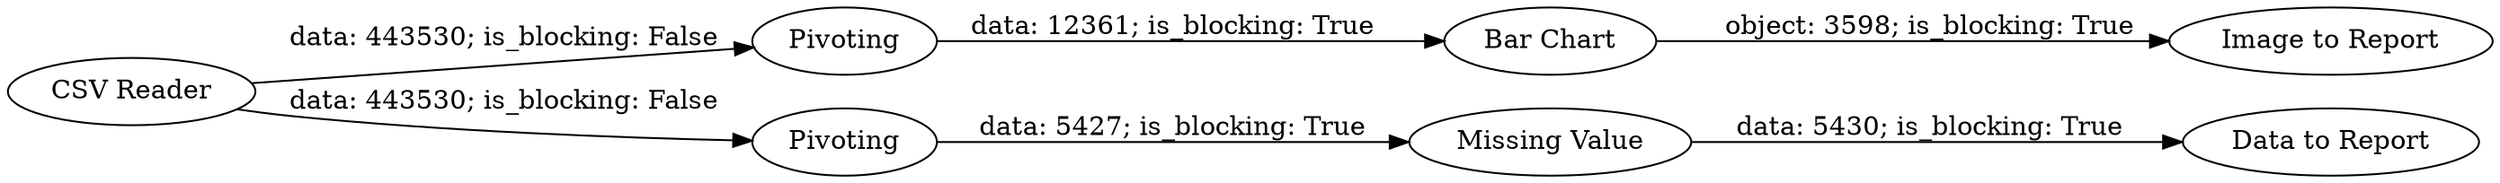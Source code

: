digraph {
	"7912092117615396408_5" [label=Pivoting]
	"7912092117615396408_3" [label="Missing Value"]
	"7912092117615396408_4" [label="Data to Report"]
	"7912092117615396408_7" [label="Image to Report"]
	"7912092117615396408_6" [label="Bar Chart"]
	"7912092117615396408_2" [label=Pivoting]
	"7912092117615396408_1" [label="CSV Reader"]
	"7912092117615396408_2" -> "7912092117615396408_3" [label="data: 5427; is_blocking: True"]
	"7912092117615396408_5" -> "7912092117615396408_6" [label="data: 12361; is_blocking: True"]
	"7912092117615396408_3" -> "7912092117615396408_4" [label="data: 5430; is_blocking: True"]
	"7912092117615396408_6" -> "7912092117615396408_7" [label="object: 3598; is_blocking: True"]
	"7912092117615396408_1" -> "7912092117615396408_5" [label="data: 443530; is_blocking: False"]
	"7912092117615396408_1" -> "7912092117615396408_2" [label="data: 443530; is_blocking: False"]
	rankdir=LR
}

